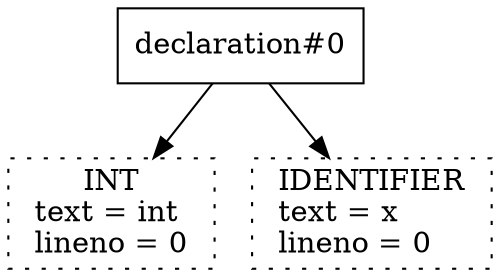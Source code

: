 digraph {
N3 [shape=box label="declaration#0"];
N3 -> N0;
N0 [shape=box style=dotted label=" INT \n text = int \l lineno = 0 \l"];
N3 -> N1;
N1 [shape=box style=dotted label=" IDENTIFIER \n text = x \l lineno = 0 \l"];
}
